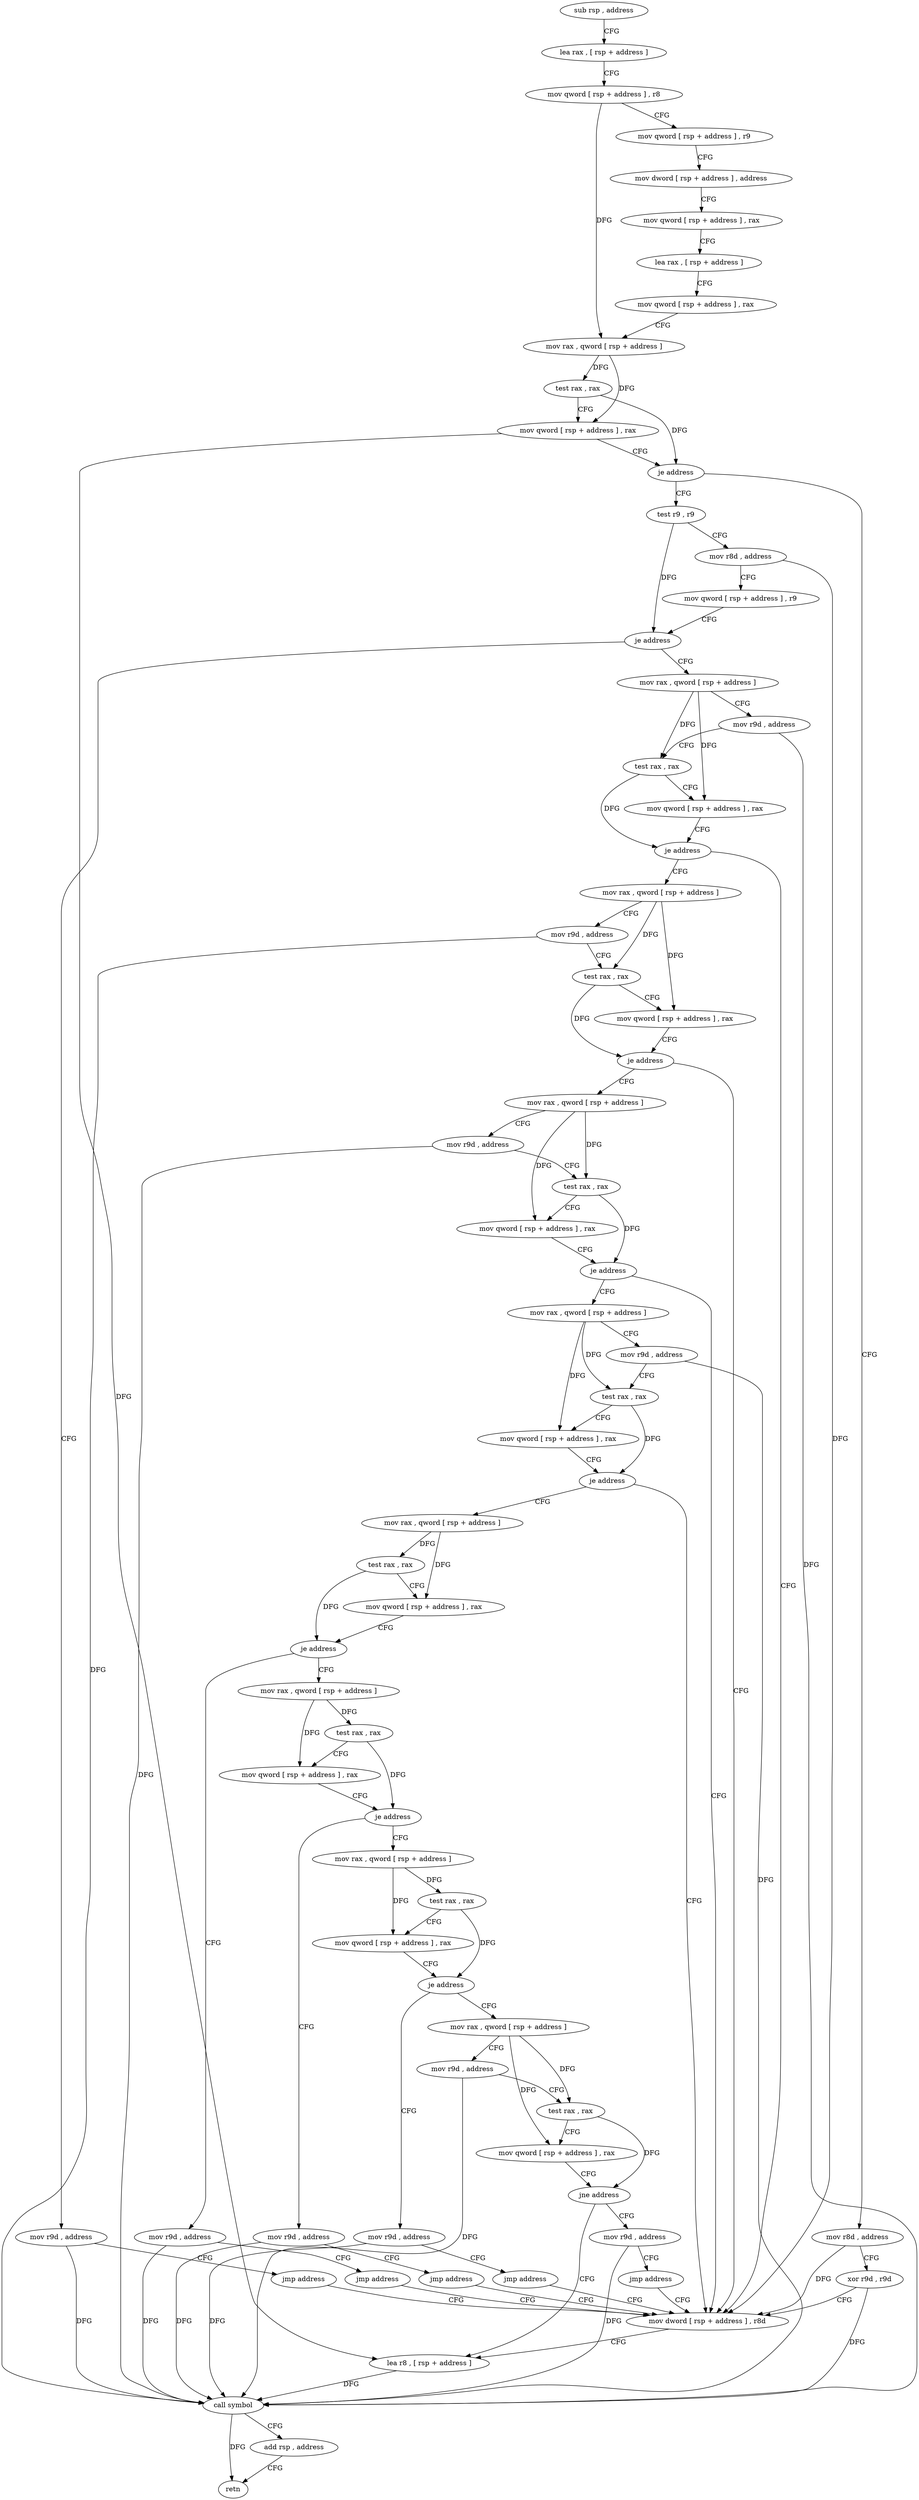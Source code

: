 digraph "func" {
"4442352" [label = "sub rsp , address" ]
"4442359" [label = "lea rax , [ rsp + address ]" ]
"4442367" [label = "mov qword [ rsp + address ] , r8" ]
"4442375" [label = "mov qword [ rsp + address ] , r9" ]
"4442383" [label = "mov dword [ rsp + address ] , address" ]
"4442391" [label = "mov qword [ rsp + address ] , rax" ]
"4442396" [label = "lea rax , [ rsp + address ]" ]
"4442401" [label = "mov qword [ rsp + address ] , rax" ]
"4442406" [label = "mov rax , qword [ rsp + address ]" ]
"4442414" [label = "test rax , rax" ]
"4442417" [label = "mov qword [ rsp + address ] , rax" ]
"4442422" [label = "je address" ]
"4442640" [label = "mov r8d , address" ]
"4442428" [label = "test r9 , r9" ]
"4442646" [label = "xor r9d , r9d" ]
"4442649" [label = "mov dword [ rsp + address ] , r8d" ]
"4442431" [label = "mov r8d , address" ]
"4442437" [label = "mov qword [ rsp + address ] , r9" ]
"4442442" [label = "je address" ]
"4442672" [label = "mov r9d , address" ]
"4442448" [label = "mov rax , qword [ rsp + address ]" ]
"4442678" [label = "jmp address" ]
"4442456" [label = "mov r9d , address" ]
"4442462" [label = "test rax , rax" ]
"4442465" [label = "mov qword [ rsp + address ] , rax" ]
"4442470" [label = "je address" ]
"4442476" [label = "mov rax , qword [ rsp + address ]" ]
"4442654" [label = "lea r8 , [ rsp + address ]" ]
"4442484" [label = "mov r9d , address" ]
"4442490" [label = "test rax , rax" ]
"4442493" [label = "mov qword [ rsp + address ] , rax" ]
"4442498" [label = "je address" ]
"4442504" [label = "mov rax , qword [ rsp + address ]" ]
"4442512" [label = "mov r9d , address" ]
"4442518" [label = "test rax , rax" ]
"4442521" [label = "mov qword [ rsp + address ] , rax" ]
"4442526" [label = "je address" ]
"4442528" [label = "mov rax , qword [ rsp + address ]" ]
"4442536" [label = "mov r9d , address" ]
"4442542" [label = "test rax , rax" ]
"4442545" [label = "mov qword [ rsp + address ] , rax" ]
"4442550" [label = "je address" ]
"4442552" [label = "mov rax , qword [ rsp + address ]" ]
"4442560" [label = "test rax , rax" ]
"4442563" [label = "mov qword [ rsp + address ] , rax" ]
"4442568" [label = "je address" ]
"4442680" [label = "mov r9d , address" ]
"4442570" [label = "mov rax , qword [ rsp + address ]" ]
"4442686" [label = "jmp address" ]
"4442578" [label = "test rax , rax" ]
"4442581" [label = "mov qword [ rsp + address ] , rax" ]
"4442586" [label = "je address" ]
"4442696" [label = "mov r9d , address" ]
"4442588" [label = "mov rax , qword [ rsp + address ]" ]
"4442702" [label = "jmp address" ]
"4442596" [label = "test rax , rax" ]
"4442599" [label = "mov qword [ rsp + address ] , rax" ]
"4442604" [label = "je address" ]
"4442688" [label = "mov r9d , address" ]
"4442606" [label = "mov rax , qword [ rsp + address ]" ]
"4442694" [label = "jmp address" ]
"4442614" [label = "mov r9d , address" ]
"4442620" [label = "test rax , rax" ]
"4442623" [label = "mov qword [ rsp + address ] , rax" ]
"4442628" [label = "jne address" ]
"4442630" [label = "mov r9d , address" ]
"4442659" [label = "call symbol" ]
"4442664" [label = "add rsp , address" ]
"4442671" [label = "retn" ]
"4442636" [label = "jmp address" ]
"4442352" -> "4442359" [ label = "CFG" ]
"4442359" -> "4442367" [ label = "CFG" ]
"4442367" -> "4442375" [ label = "CFG" ]
"4442367" -> "4442406" [ label = "DFG" ]
"4442375" -> "4442383" [ label = "CFG" ]
"4442383" -> "4442391" [ label = "CFG" ]
"4442391" -> "4442396" [ label = "CFG" ]
"4442396" -> "4442401" [ label = "CFG" ]
"4442401" -> "4442406" [ label = "CFG" ]
"4442406" -> "4442414" [ label = "DFG" ]
"4442406" -> "4442417" [ label = "DFG" ]
"4442414" -> "4442417" [ label = "CFG" ]
"4442414" -> "4442422" [ label = "DFG" ]
"4442417" -> "4442422" [ label = "CFG" ]
"4442417" -> "4442654" [ label = "DFG" ]
"4442422" -> "4442640" [ label = "CFG" ]
"4442422" -> "4442428" [ label = "CFG" ]
"4442640" -> "4442646" [ label = "CFG" ]
"4442640" -> "4442649" [ label = "DFG" ]
"4442428" -> "4442431" [ label = "CFG" ]
"4442428" -> "4442442" [ label = "DFG" ]
"4442646" -> "4442649" [ label = "CFG" ]
"4442646" -> "4442659" [ label = "DFG" ]
"4442649" -> "4442654" [ label = "CFG" ]
"4442431" -> "4442437" [ label = "CFG" ]
"4442431" -> "4442649" [ label = "DFG" ]
"4442437" -> "4442442" [ label = "CFG" ]
"4442442" -> "4442672" [ label = "CFG" ]
"4442442" -> "4442448" [ label = "CFG" ]
"4442672" -> "4442678" [ label = "CFG" ]
"4442672" -> "4442659" [ label = "DFG" ]
"4442448" -> "4442456" [ label = "CFG" ]
"4442448" -> "4442462" [ label = "DFG" ]
"4442448" -> "4442465" [ label = "DFG" ]
"4442678" -> "4442649" [ label = "CFG" ]
"4442456" -> "4442462" [ label = "CFG" ]
"4442456" -> "4442659" [ label = "DFG" ]
"4442462" -> "4442465" [ label = "CFG" ]
"4442462" -> "4442470" [ label = "DFG" ]
"4442465" -> "4442470" [ label = "CFG" ]
"4442470" -> "4442649" [ label = "CFG" ]
"4442470" -> "4442476" [ label = "CFG" ]
"4442476" -> "4442484" [ label = "CFG" ]
"4442476" -> "4442490" [ label = "DFG" ]
"4442476" -> "4442493" [ label = "DFG" ]
"4442654" -> "4442659" [ label = "DFG" ]
"4442484" -> "4442490" [ label = "CFG" ]
"4442484" -> "4442659" [ label = "DFG" ]
"4442490" -> "4442493" [ label = "CFG" ]
"4442490" -> "4442498" [ label = "DFG" ]
"4442493" -> "4442498" [ label = "CFG" ]
"4442498" -> "4442649" [ label = "CFG" ]
"4442498" -> "4442504" [ label = "CFG" ]
"4442504" -> "4442512" [ label = "CFG" ]
"4442504" -> "4442518" [ label = "DFG" ]
"4442504" -> "4442521" [ label = "DFG" ]
"4442512" -> "4442518" [ label = "CFG" ]
"4442512" -> "4442659" [ label = "DFG" ]
"4442518" -> "4442521" [ label = "CFG" ]
"4442518" -> "4442526" [ label = "DFG" ]
"4442521" -> "4442526" [ label = "CFG" ]
"4442526" -> "4442649" [ label = "CFG" ]
"4442526" -> "4442528" [ label = "CFG" ]
"4442528" -> "4442536" [ label = "CFG" ]
"4442528" -> "4442542" [ label = "DFG" ]
"4442528" -> "4442545" [ label = "DFG" ]
"4442536" -> "4442542" [ label = "CFG" ]
"4442536" -> "4442659" [ label = "DFG" ]
"4442542" -> "4442545" [ label = "CFG" ]
"4442542" -> "4442550" [ label = "DFG" ]
"4442545" -> "4442550" [ label = "CFG" ]
"4442550" -> "4442649" [ label = "CFG" ]
"4442550" -> "4442552" [ label = "CFG" ]
"4442552" -> "4442560" [ label = "DFG" ]
"4442552" -> "4442563" [ label = "DFG" ]
"4442560" -> "4442563" [ label = "CFG" ]
"4442560" -> "4442568" [ label = "DFG" ]
"4442563" -> "4442568" [ label = "CFG" ]
"4442568" -> "4442680" [ label = "CFG" ]
"4442568" -> "4442570" [ label = "CFG" ]
"4442680" -> "4442686" [ label = "CFG" ]
"4442680" -> "4442659" [ label = "DFG" ]
"4442570" -> "4442578" [ label = "DFG" ]
"4442570" -> "4442581" [ label = "DFG" ]
"4442686" -> "4442649" [ label = "CFG" ]
"4442578" -> "4442581" [ label = "CFG" ]
"4442578" -> "4442586" [ label = "DFG" ]
"4442581" -> "4442586" [ label = "CFG" ]
"4442586" -> "4442696" [ label = "CFG" ]
"4442586" -> "4442588" [ label = "CFG" ]
"4442696" -> "4442702" [ label = "CFG" ]
"4442696" -> "4442659" [ label = "DFG" ]
"4442588" -> "4442596" [ label = "DFG" ]
"4442588" -> "4442599" [ label = "DFG" ]
"4442702" -> "4442649" [ label = "CFG" ]
"4442596" -> "4442599" [ label = "CFG" ]
"4442596" -> "4442604" [ label = "DFG" ]
"4442599" -> "4442604" [ label = "CFG" ]
"4442604" -> "4442688" [ label = "CFG" ]
"4442604" -> "4442606" [ label = "CFG" ]
"4442688" -> "4442694" [ label = "CFG" ]
"4442688" -> "4442659" [ label = "DFG" ]
"4442606" -> "4442614" [ label = "CFG" ]
"4442606" -> "4442620" [ label = "DFG" ]
"4442606" -> "4442623" [ label = "DFG" ]
"4442694" -> "4442649" [ label = "CFG" ]
"4442614" -> "4442620" [ label = "CFG" ]
"4442614" -> "4442659" [ label = "DFG" ]
"4442620" -> "4442623" [ label = "CFG" ]
"4442620" -> "4442628" [ label = "DFG" ]
"4442623" -> "4442628" [ label = "CFG" ]
"4442628" -> "4442654" [ label = "CFG" ]
"4442628" -> "4442630" [ label = "CFG" ]
"4442630" -> "4442636" [ label = "CFG" ]
"4442630" -> "4442659" [ label = "DFG" ]
"4442659" -> "4442664" [ label = "CFG" ]
"4442659" -> "4442671" [ label = "DFG" ]
"4442664" -> "4442671" [ label = "CFG" ]
"4442636" -> "4442649" [ label = "CFG" ]
}
